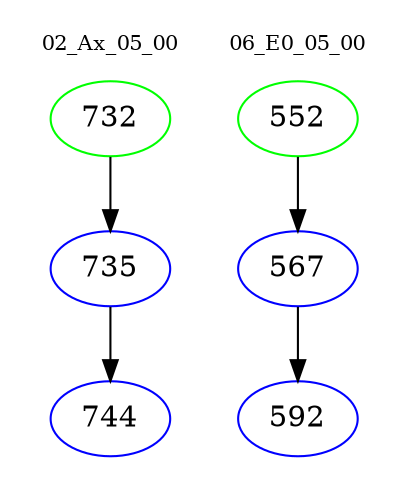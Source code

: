 digraph{
subgraph cluster_0 {
color = white
label = "02_Ax_05_00";
fontsize=10;
T0_732 [label="732", color="green"]
T0_732 -> T0_735 [color="black"]
T0_735 [label="735", color="blue"]
T0_735 -> T0_744 [color="black"]
T0_744 [label="744", color="blue"]
}
subgraph cluster_1 {
color = white
label = "06_E0_05_00";
fontsize=10;
T1_552 [label="552", color="green"]
T1_552 -> T1_567 [color="black"]
T1_567 [label="567", color="blue"]
T1_567 -> T1_592 [color="black"]
T1_592 [label="592", color="blue"]
}
}
